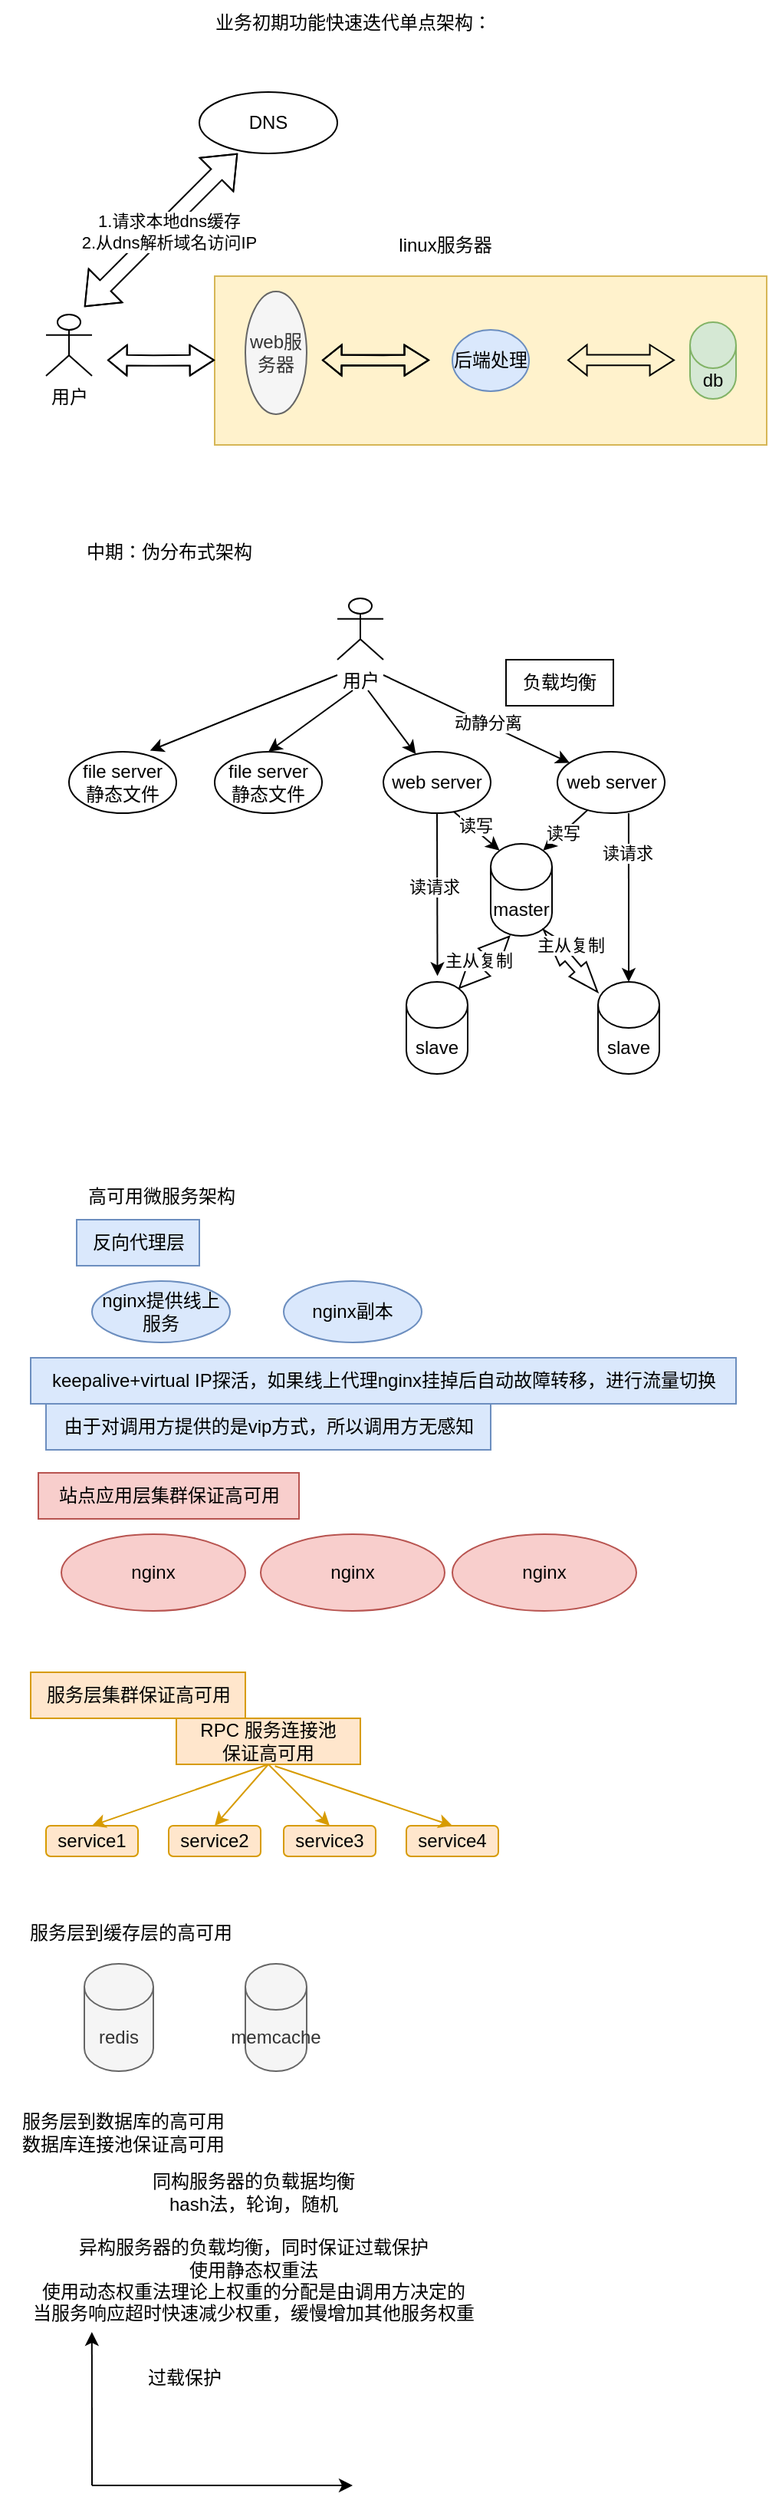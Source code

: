 <mxfile version="21.1.2" type="github">
  <diagram name="第 1 页" id="cQxfvJxdY1xJ38MGjz2m">
    <mxGraphModel dx="1261" dy="1438" grid="1" gridSize="10" guides="1" tooltips="1" connect="1" arrows="1" fold="1" page="1" pageScale="1" pageWidth="827" pageHeight="1169" math="0" shadow="0">
      <root>
        <mxCell id="0" />
        <mxCell id="1" parent="0" />
        <mxCell id="H4VqjV41KdIA-kbAlkdW-14" value="" style="whiteSpace=wrap;html=1;fillColor=#fff2cc;strokeColor=#d6b656;" vertex="1" parent="1">
          <mxGeometry x="120" y="40" width="360" height="110" as="geometry" />
        </mxCell>
        <mxCell id="H4VqjV41KdIA-kbAlkdW-18" value="用户&lt;br&gt;" style="shape=umlActor;verticalLabelPosition=bottom;verticalAlign=top;html=1;outlineConnect=0;" vertex="1" parent="1">
          <mxGeometry x="10" y="65" width="30" height="40" as="geometry" />
        </mxCell>
        <mxCell id="H4VqjV41KdIA-kbAlkdW-29" value="DNS" style="ellipse;whiteSpace=wrap;html=1;" vertex="1" parent="1">
          <mxGeometry x="110" y="-80" width="90" height="40" as="geometry" />
        </mxCell>
        <mxCell id="H4VqjV41KdIA-kbAlkdW-31" value="" style="shape=flexArrow;endArrow=classic;startArrow=classic;html=1;rounded=0;" edge="1" parent="1">
          <mxGeometry width="100" height="100" relative="1" as="geometry">
            <mxPoint x="35" y="60" as="sourcePoint" />
            <mxPoint x="135" y="-40" as="targetPoint" />
            <Array as="points">
              <mxPoint x="85" y="10" />
            </Array>
          </mxGeometry>
        </mxCell>
        <mxCell id="H4VqjV41KdIA-kbAlkdW-32" value="1.请求本地dns缓存&lt;br&gt;2.从dns解析域名访问IP" style="edgeLabel;html=1;align=center;verticalAlign=middle;resizable=0;points=[];" vertex="1" connectable="0" parent="H4VqjV41KdIA-kbAlkdW-31">
          <mxGeometry x="0.516" y="1" relative="1" as="geometry">
            <mxPoint x="-20" y="27" as="offset" />
          </mxGeometry>
        </mxCell>
        <mxCell id="H4VqjV41KdIA-kbAlkdW-33" value="db" style="shape=cylinder3;whiteSpace=wrap;html=1;boundedLbl=1;backgroundOutline=1;size=15;fillColor=#d5e8d4;strokeColor=#82b366;" vertex="1" parent="1">
          <mxGeometry x="430" y="70" width="30" height="50" as="geometry" />
        </mxCell>
        <mxCell id="H4VqjV41KdIA-kbAlkdW-34" value="后端处理" style="ellipse;whiteSpace=wrap;html=1;fillColor=#dae8fc;strokeColor=#6c8ebf;" vertex="1" parent="1">
          <mxGeometry x="275" y="75" width="50" height="40" as="geometry" />
        </mxCell>
        <mxCell id="H4VqjV41KdIA-kbAlkdW-35" value="web服务器" style="ellipse;whiteSpace=wrap;html=1;fillColor=#f5f5f5;fontColor=#333333;strokeColor=#666666;" vertex="1" parent="1">
          <mxGeometry x="140" y="50" width="40" height="80" as="geometry" />
        </mxCell>
        <mxCell id="H4VqjV41KdIA-kbAlkdW-36" value="" style="shape=flexArrow;endArrow=classic;startArrow=classic;html=1;rounded=0;width=6.857;startSize=3.76;startWidth=12.082;endWidth=12.082;endSize=4.903;" edge="1" parent="1">
          <mxGeometry width="100" height="100" relative="1" as="geometry">
            <mxPoint x="350" y="94.71" as="sourcePoint" />
            <mxPoint x="420" y="94.71" as="targetPoint" />
            <Array as="points" />
          </mxGeometry>
        </mxCell>
        <mxCell id="H4VqjV41KdIA-kbAlkdW-39" value="" style="shape=flexArrow;endArrow=classic;startArrow=classic;html=1;rounded=0;width=6.857;startSize=3.76;startWidth=12.082;endWidth=12.082;endSize=4.903;" edge="1" parent="1">
          <mxGeometry width="100" height="100" relative="1" as="geometry">
            <mxPoint x="190" y="94.71" as="sourcePoint" />
            <mxPoint x="260" y="94.71" as="targetPoint" />
            <Array as="points" />
          </mxGeometry>
        </mxCell>
        <mxCell id="H4VqjV41KdIA-kbAlkdW-44" value="" style="shape=flexArrow;endArrow=classic;startArrow=classic;html=1;rounded=0;width=6.857;startSize=3.76;startWidth=12.082;endWidth=12.082;endSize=4.903;" edge="1" parent="1">
          <mxGeometry width="100" height="100" relative="1" as="geometry">
            <mxPoint x="190" y="94.71" as="sourcePoint" />
            <mxPoint x="260" y="94.71" as="targetPoint" />
            <Array as="points">
              <mxPoint x="230" y="95" />
            </Array>
          </mxGeometry>
        </mxCell>
        <mxCell id="H4VqjV41KdIA-kbAlkdW-45" value="" style="shape=flexArrow;endArrow=classic;startArrow=classic;html=1;rounded=0;width=6.857;startSize=3.76;startWidth=12.082;endWidth=12.082;endSize=4.903;" edge="1" parent="1">
          <mxGeometry width="100" height="100" relative="1" as="geometry">
            <mxPoint x="50" y="94.71" as="sourcePoint" />
            <mxPoint x="120" y="94.71" as="targetPoint" />
            <Array as="points">
              <mxPoint x="80" y="95" />
            </Array>
          </mxGeometry>
        </mxCell>
        <mxCell id="H4VqjV41KdIA-kbAlkdW-49" value="linux服务器" style="text;html=1;align=center;verticalAlign=middle;resizable=0;points=[];autosize=1;strokeColor=none;fillColor=none;" vertex="1" parent="1">
          <mxGeometry x="230" y="5" width="80" height="30" as="geometry" />
        </mxCell>
        <mxCell id="H4VqjV41KdIA-kbAlkdW-50" value="业务初期功能快速迭代单点架构：" style="text;html=1;align=center;verticalAlign=middle;resizable=0;points=[];autosize=1;strokeColor=none;fillColor=none;" vertex="1" parent="1">
          <mxGeometry x="110" y="-140" width="200" height="30" as="geometry" />
        </mxCell>
        <mxCell id="H4VqjV41KdIA-kbAlkdW-51" value="中期：伪分布式架构" style="text;html=1;align=center;verticalAlign=middle;resizable=0;points=[];autosize=1;strokeColor=none;fillColor=none;" vertex="1" parent="1">
          <mxGeometry x="25" y="205" width="130" height="30" as="geometry" />
        </mxCell>
        <mxCell id="H4VqjV41KdIA-kbAlkdW-52" value="用户&lt;br&gt;" style="shape=umlActor;verticalLabelPosition=bottom;verticalAlign=top;html=1;outlineConnect=0;" vertex="1" parent="1">
          <mxGeometry x="200" y="250" width="30" height="40" as="geometry" />
        </mxCell>
        <mxCell id="H4VqjV41KdIA-kbAlkdW-54" value="file server&lt;br&gt;静态文件" style="ellipse;whiteSpace=wrap;html=1;" vertex="1" parent="1">
          <mxGeometry x="120" y="350" width="70" height="40" as="geometry" />
        </mxCell>
        <mxCell id="H4VqjV41KdIA-kbAlkdW-55" value="file server&lt;br&gt;静态文件" style="ellipse;whiteSpace=wrap;html=1;" vertex="1" parent="1">
          <mxGeometry x="25" y="350" width="70" height="40" as="geometry" />
        </mxCell>
        <mxCell id="H4VqjV41KdIA-kbAlkdW-56" value="web server" style="ellipse;whiteSpace=wrap;html=1;" vertex="1" parent="1">
          <mxGeometry x="230" y="350" width="70" height="40" as="geometry" />
        </mxCell>
        <mxCell id="H4VqjV41KdIA-kbAlkdW-57" value="web server" style="ellipse;whiteSpace=wrap;html=1;" vertex="1" parent="1">
          <mxGeometry x="343.5" y="350" width="70" height="40" as="geometry" />
        </mxCell>
        <mxCell id="H4VqjV41KdIA-kbAlkdW-62" value="" style="endArrow=classic;html=1;rounded=0;entryX=0.5;entryY=0;entryDx=0;entryDy=0;" edge="1" parent="1" target="H4VqjV41KdIA-kbAlkdW-54">
          <mxGeometry width="50" height="50" relative="1" as="geometry">
            <mxPoint x="210" y="310" as="sourcePoint" />
            <mxPoint x="210" y="330" as="targetPoint" />
          </mxGeometry>
        </mxCell>
        <mxCell id="H4VqjV41KdIA-kbAlkdW-64" value="" style="endArrow=classic;html=1;rounded=0;" edge="1" parent="1" target="H4VqjV41KdIA-kbAlkdW-56">
          <mxGeometry width="50" height="50" relative="1" as="geometry">
            <mxPoint x="220" y="310" as="sourcePoint" />
            <mxPoint x="175" y="370" as="targetPoint" />
          </mxGeometry>
        </mxCell>
        <mxCell id="H4VqjV41KdIA-kbAlkdW-65" value="" style="endArrow=classic;html=1;rounded=0;" edge="1" parent="1" target="H4VqjV41KdIA-kbAlkdW-57">
          <mxGeometry width="50" height="50" relative="1" as="geometry">
            <mxPoint x="230" y="300" as="sourcePoint" />
            <mxPoint x="185" y="380" as="targetPoint" />
          </mxGeometry>
        </mxCell>
        <mxCell id="H4VqjV41KdIA-kbAlkdW-67" value="动静分离" style="edgeLabel;html=1;align=center;verticalAlign=middle;resizable=0;points=[];" vertex="1" connectable="0" parent="H4VqjV41KdIA-kbAlkdW-65">
          <mxGeometry x="0.107" y="1" relative="1" as="geometry">
            <mxPoint as="offset" />
          </mxGeometry>
        </mxCell>
        <mxCell id="H4VqjV41KdIA-kbAlkdW-66" value="" style="endArrow=classic;html=1;rounded=0;entryX=0.755;entryY=-0.018;entryDx=0;entryDy=0;entryPerimeter=0;" edge="1" parent="1" target="H4VqjV41KdIA-kbAlkdW-55">
          <mxGeometry width="50" height="50" relative="1" as="geometry">
            <mxPoint x="200" y="300" as="sourcePoint" />
            <mxPoint x="195" y="390" as="targetPoint" />
            <Array as="points">
              <mxPoint x="150" y="320" />
            </Array>
          </mxGeometry>
        </mxCell>
        <mxCell id="H4VqjV41KdIA-kbAlkdW-68" value="负载均衡" style="whiteSpace=wrap;html=1;" vertex="1" parent="1">
          <mxGeometry x="310" y="290" width="70" height="30" as="geometry" />
        </mxCell>
        <mxCell id="H4VqjV41KdIA-kbAlkdW-69" value="" style="endArrow=classic;html=1;rounded=0;exitX=0.5;exitY=1;exitDx=0;exitDy=0;entryX=0.507;entryY=-0.064;entryDx=0;entryDy=0;entryPerimeter=0;" edge="1" parent="1" source="H4VqjV41KdIA-kbAlkdW-56" target="H4VqjV41KdIA-kbAlkdW-70">
          <mxGeometry width="50" height="50" relative="1" as="geometry">
            <mxPoint x="260" y="360" as="sourcePoint" />
            <mxPoint x="265" y="480" as="targetPoint" />
          </mxGeometry>
        </mxCell>
        <mxCell id="H4VqjV41KdIA-kbAlkdW-79" value="读请求" style="edgeLabel;html=1;align=center;verticalAlign=middle;resizable=0;points=[];" vertex="1" connectable="0" parent="H4VqjV41KdIA-kbAlkdW-69">
          <mxGeometry x="-0.109" y="-2" relative="1" as="geometry">
            <mxPoint as="offset" />
          </mxGeometry>
        </mxCell>
        <mxCell id="H4VqjV41KdIA-kbAlkdW-70" value="slave" style="shape=cylinder3;whiteSpace=wrap;html=1;boundedLbl=1;backgroundOutline=1;size=15;" vertex="1" parent="1">
          <mxGeometry x="245" y="500" width="40" height="60" as="geometry" />
        </mxCell>
        <mxCell id="H4VqjV41KdIA-kbAlkdW-71" value="master" style="shape=cylinder3;whiteSpace=wrap;html=1;boundedLbl=1;backgroundOutline=1;size=15;" vertex="1" parent="1">
          <mxGeometry x="300" y="410" width="40" height="60" as="geometry" />
        </mxCell>
        <mxCell id="H4VqjV41KdIA-kbAlkdW-72" value="slave" style="shape=cylinder3;whiteSpace=wrap;html=1;boundedLbl=1;backgroundOutline=1;size=15;" vertex="1" parent="1">
          <mxGeometry x="370" y="500" width="40" height="60" as="geometry" />
        </mxCell>
        <mxCell id="H4VqjV41KdIA-kbAlkdW-73" value="" style="shape=flexArrow;endArrow=classic;startArrow=classic;html=1;rounded=0;width=9.143;endSize=6.206;endWidth=7.918;startWidth=7.918;startSize=6.206;exitX=0.855;exitY=0;exitDx=0;exitDy=4.35;exitPerimeter=0;" edge="1" parent="1" source="H4VqjV41KdIA-kbAlkdW-70">
          <mxGeometry width="100" height="100" relative="1" as="geometry">
            <mxPoint x="275" y="510" as="sourcePoint" />
            <mxPoint x="312.5" y="470" as="targetPoint" />
          </mxGeometry>
        </mxCell>
        <mxCell id="H4VqjV41KdIA-kbAlkdW-78" value="主从复制" style="edgeLabel;html=1;align=center;verticalAlign=middle;resizable=0;points=[];" vertex="1" connectable="0" parent="H4VqjV41KdIA-kbAlkdW-73">
          <mxGeometry x="-0.068" y="4" relative="1" as="geometry">
            <mxPoint as="offset" />
          </mxGeometry>
        </mxCell>
        <mxCell id="H4VqjV41KdIA-kbAlkdW-76" value="" style="shape=flexArrow;endArrow=classic;startArrow=classic;html=1;rounded=0;width=5.714;endSize=7.863;endWidth=7.918;startWidth=7.918;startSize=6.206;entryX=0.855;entryY=1;entryDx=0;entryDy=-4.35;entryPerimeter=0;" edge="1" parent="1" source="H4VqjV41KdIA-kbAlkdW-72" target="H4VqjV41KdIA-kbAlkdW-71">
          <mxGeometry width="100" height="100" relative="1" as="geometry">
            <mxPoint x="285" y="520" as="sourcePoint" />
            <mxPoint x="322.5" y="480" as="targetPoint" />
          </mxGeometry>
        </mxCell>
        <mxCell id="H4VqjV41KdIA-kbAlkdW-77" value="主从复制" style="edgeLabel;html=1;align=center;verticalAlign=middle;resizable=0;points=[];" vertex="1" connectable="0" parent="H4VqjV41KdIA-kbAlkdW-76">
          <mxGeometry x="0.307" y="-6" relative="1" as="geometry">
            <mxPoint as="offset" />
          </mxGeometry>
        </mxCell>
        <mxCell id="H4VqjV41KdIA-kbAlkdW-80" value="" style="endArrow=classic;html=1;rounded=0;exitX=0.664;exitY=1;exitDx=0;exitDy=0;exitPerimeter=0;" edge="1" parent="1" source="H4VqjV41KdIA-kbAlkdW-57">
          <mxGeometry width="50" height="50" relative="1" as="geometry">
            <mxPoint x="360" y="460" as="sourcePoint" />
            <mxPoint x="390" y="500" as="targetPoint" />
          </mxGeometry>
        </mxCell>
        <mxCell id="H4VqjV41KdIA-kbAlkdW-81" value="读请求" style="edgeLabel;html=1;align=center;verticalAlign=middle;resizable=0;points=[];" vertex="1" connectable="0" parent="H4VqjV41KdIA-kbAlkdW-80">
          <mxGeometry x="-0.534" y="-1" relative="1" as="geometry">
            <mxPoint as="offset" />
          </mxGeometry>
        </mxCell>
        <mxCell id="H4VqjV41KdIA-kbAlkdW-82" value="" style="endArrow=classic;html=1;rounded=0;entryX=0.145;entryY=0;entryDx=0;entryDy=4.35;entryPerimeter=0;exitX=0.659;exitY=0.982;exitDx=0;exitDy=0;exitPerimeter=0;" edge="1" parent="1" source="H4VqjV41KdIA-kbAlkdW-56" target="H4VqjV41KdIA-kbAlkdW-71">
          <mxGeometry width="50" height="50" relative="1" as="geometry">
            <mxPoint x="260" y="440" as="sourcePoint" />
            <mxPoint x="310" y="390" as="targetPoint" />
            <Array as="points" />
          </mxGeometry>
        </mxCell>
        <mxCell id="H4VqjV41KdIA-kbAlkdW-85" value="读写" style="edgeLabel;html=1;align=center;verticalAlign=middle;resizable=0;points=[];" vertex="1" connectable="0" parent="H4VqjV41KdIA-kbAlkdW-82">
          <mxGeometry x="-0.179" y="2" relative="1" as="geometry">
            <mxPoint as="offset" />
          </mxGeometry>
        </mxCell>
        <mxCell id="H4VqjV41KdIA-kbAlkdW-83" value="" style="endArrow=classic;html=1;rounded=0;entryX=0.855;entryY=0;entryDx=0;entryDy=4.35;entryPerimeter=0;exitX=0.279;exitY=0.954;exitDx=0;exitDy=0;exitPerimeter=0;" edge="1" parent="1" source="H4VqjV41KdIA-kbAlkdW-57" target="H4VqjV41KdIA-kbAlkdW-71">
          <mxGeometry width="50" height="50" relative="1" as="geometry">
            <mxPoint x="330" y="385" as="sourcePoint" />
            <mxPoint x="360" y="410" as="targetPoint" />
            <Array as="points" />
          </mxGeometry>
        </mxCell>
        <mxCell id="H4VqjV41KdIA-kbAlkdW-84" value="读写" style="edgeLabel;html=1;align=center;verticalAlign=middle;resizable=0;points=[];" vertex="1" connectable="0" parent="H4VqjV41KdIA-kbAlkdW-83">
          <mxGeometry x="0.122" relative="1" as="geometry">
            <mxPoint as="offset" />
          </mxGeometry>
        </mxCell>
        <mxCell id="H4VqjV41KdIA-kbAlkdW-87" value="高可用微服务架构" style="text;html=1;align=center;verticalAlign=middle;resizable=0;points=[];autosize=1;strokeColor=none;fillColor=none;" vertex="1" parent="1">
          <mxGeometry x="25" y="625" width="120" height="30" as="geometry" />
        </mxCell>
        <mxCell id="H4VqjV41KdIA-kbAlkdW-88" value="反向代理层" style="text;html=1;align=center;verticalAlign=middle;resizable=0;points=[];autosize=1;strokeColor=#6c8ebf;fillColor=#dae8fc;" vertex="1" parent="1">
          <mxGeometry x="30" y="655" width="80" height="30" as="geometry" />
        </mxCell>
        <mxCell id="H4VqjV41KdIA-kbAlkdW-89" value="nginx副本" style="ellipse;whiteSpace=wrap;html=1;fillColor=#dae8fc;strokeColor=#6c8ebf;" vertex="1" parent="1">
          <mxGeometry x="165" y="695" width="90" height="40" as="geometry" />
        </mxCell>
        <mxCell id="H4VqjV41KdIA-kbAlkdW-90" value="nginx提供线上服务" style="ellipse;whiteSpace=wrap;html=1;fillColor=#dae8fc;strokeColor=#6c8ebf;" vertex="1" parent="1">
          <mxGeometry x="40" y="695" width="90" height="40" as="geometry" />
        </mxCell>
        <mxCell id="H4VqjV41KdIA-kbAlkdW-91" value="keepalive+virtual IP探活，如果线上代理nginx挂掉后自动故障转移，进行流量切换" style="text;html=1;align=center;verticalAlign=middle;resizable=0;points=[];autosize=1;strokeColor=#6c8ebf;fillColor=#dae8fc;" vertex="1" parent="1">
          <mxGeometry y="745" width="460" height="30" as="geometry" />
        </mxCell>
        <mxCell id="H4VqjV41KdIA-kbAlkdW-92" value="由于对调用方提供的是vip方式，所以调用方无感知" style="text;html=1;align=center;verticalAlign=middle;resizable=0;points=[];autosize=1;strokeColor=#6c8ebf;fillColor=#dae8fc;" vertex="1" parent="1">
          <mxGeometry x="10" y="775" width="290" height="30" as="geometry" />
        </mxCell>
        <mxCell id="H4VqjV41KdIA-kbAlkdW-93" value="站点应用层集群保证高可用" style="text;html=1;align=center;verticalAlign=middle;resizable=0;points=[];autosize=1;strokeColor=#b85450;fillColor=#f8cecc;" vertex="1" parent="1">
          <mxGeometry x="5" y="820" width="170" height="30" as="geometry" />
        </mxCell>
        <mxCell id="H4VqjV41KdIA-kbAlkdW-94" value="nginx" style="ellipse;whiteSpace=wrap;html=1;fillColor=#f8cecc;strokeColor=#b85450;" vertex="1" parent="1">
          <mxGeometry x="20" y="860" width="120" height="50" as="geometry" />
        </mxCell>
        <mxCell id="H4VqjV41KdIA-kbAlkdW-95" value="nginx" style="ellipse;whiteSpace=wrap;html=1;fillColor=#f8cecc;strokeColor=#b85450;" vertex="1" parent="1">
          <mxGeometry x="150" y="860" width="120" height="50" as="geometry" />
        </mxCell>
        <mxCell id="H4VqjV41KdIA-kbAlkdW-96" value="nginx" style="ellipse;whiteSpace=wrap;html=1;fillColor=#f8cecc;strokeColor=#b85450;" vertex="1" parent="1">
          <mxGeometry x="275" y="860" width="120" height="50" as="geometry" />
        </mxCell>
        <mxCell id="H4VqjV41KdIA-kbAlkdW-98" value="服务层集群保证高可用" style="text;html=1;align=center;verticalAlign=middle;resizable=0;points=[];autosize=1;strokeColor=#d79b00;fillColor=#ffe6cc;" vertex="1" parent="1">
          <mxGeometry y="950" width="140" height="30" as="geometry" />
        </mxCell>
        <mxCell id="H4VqjV41KdIA-kbAlkdW-100" value="RPC 服务连接池&lt;br&gt;保证高可用" style="rounded=0;whiteSpace=wrap;html=1;fillColor=#ffe6cc;strokeColor=#d79b00;" vertex="1" parent="1">
          <mxGeometry x="95" y="980" width="120" height="30" as="geometry" />
        </mxCell>
        <mxCell id="H4VqjV41KdIA-kbAlkdW-102" value="service1" style="rounded=1;whiteSpace=wrap;html=1;fillColor=#ffe6cc;strokeColor=#d79b00;" vertex="1" parent="1">
          <mxGeometry x="10" y="1050" width="60" height="20" as="geometry" />
        </mxCell>
        <mxCell id="H4VqjV41KdIA-kbAlkdW-103" value="service2" style="rounded=1;whiteSpace=wrap;html=1;fillColor=#ffe6cc;strokeColor=#d79b00;" vertex="1" parent="1">
          <mxGeometry x="90" y="1050" width="60" height="20" as="geometry" />
        </mxCell>
        <mxCell id="H4VqjV41KdIA-kbAlkdW-104" value="service3" style="rounded=1;whiteSpace=wrap;html=1;fillColor=#ffe6cc;strokeColor=#d79b00;" vertex="1" parent="1">
          <mxGeometry x="165" y="1050" width="60" height="20" as="geometry" />
        </mxCell>
        <mxCell id="H4VqjV41KdIA-kbAlkdW-105" value="service4" style="rounded=1;whiteSpace=wrap;html=1;fillColor=#ffe6cc;strokeColor=#d79b00;" vertex="1" parent="1">
          <mxGeometry x="245" y="1050" width="60" height="20" as="geometry" />
        </mxCell>
        <mxCell id="H4VqjV41KdIA-kbAlkdW-106" value="" style="endArrow=classic;html=1;rounded=0;entryX=0.5;entryY=0;entryDx=0;entryDy=0;exitX=0.5;exitY=1;exitDx=0;exitDy=0;fillColor=#ffe6cc;strokeColor=#d79b00;" edge="1" parent="1" source="H4VqjV41KdIA-kbAlkdW-100" target="H4VqjV41KdIA-kbAlkdW-102">
          <mxGeometry width="50" height="50" relative="1" as="geometry">
            <mxPoint x="130" y="1080" as="sourcePoint" />
            <mxPoint x="180" y="1030" as="targetPoint" />
          </mxGeometry>
        </mxCell>
        <mxCell id="H4VqjV41KdIA-kbAlkdW-107" value="" style="endArrow=classic;html=1;rounded=0;entryX=0.5;entryY=0;entryDx=0;entryDy=0;exitX=0.5;exitY=1;exitDx=0;exitDy=0;fillColor=#ffe6cc;strokeColor=#d79b00;" edge="1" parent="1" source="H4VqjV41KdIA-kbAlkdW-100" target="H4VqjV41KdIA-kbAlkdW-103">
          <mxGeometry width="50" height="50" relative="1" as="geometry">
            <mxPoint x="80" y="1035" as="sourcePoint" />
            <mxPoint x="50" y="1060" as="targetPoint" />
          </mxGeometry>
        </mxCell>
        <mxCell id="H4VqjV41KdIA-kbAlkdW-108" value="" style="endArrow=classic;html=1;rounded=0;entryX=0.5;entryY=0;entryDx=0;entryDy=0;exitX=0.536;exitY=1.038;exitDx=0;exitDy=0;exitPerimeter=0;fillColor=#ffe6cc;strokeColor=#d79b00;" edge="1" parent="1" source="H4VqjV41KdIA-kbAlkdW-100" target="H4VqjV41KdIA-kbAlkdW-105">
          <mxGeometry width="50" height="50" relative="1" as="geometry">
            <mxPoint x="70" y="1030" as="sourcePoint" />
            <mxPoint x="60" y="1070" as="targetPoint" />
          </mxGeometry>
        </mxCell>
        <mxCell id="H4VqjV41KdIA-kbAlkdW-109" value="" style="endArrow=classic;html=1;rounded=0;entryX=0.5;entryY=0;entryDx=0;entryDy=0;exitX=0.5;exitY=1;exitDx=0;exitDy=0;fillColor=#ffe6cc;strokeColor=#d79b00;" edge="1" parent="1" source="H4VqjV41KdIA-kbAlkdW-100" target="H4VqjV41KdIA-kbAlkdW-104">
          <mxGeometry width="50" height="50" relative="1" as="geometry">
            <mxPoint x="100" y="1055" as="sourcePoint" />
            <mxPoint x="70" y="1080" as="targetPoint" />
          </mxGeometry>
        </mxCell>
        <mxCell id="H4VqjV41KdIA-kbAlkdW-110" value="服务层到缓存层的高可用" style="text;html=1;align=center;verticalAlign=middle;resizable=0;points=[];autosize=1;strokeColor=none;fillColor=none;" vertex="1" parent="1">
          <mxGeometry x="-15" y="1105" width="160" height="30" as="geometry" />
        </mxCell>
        <mxCell id="H4VqjV41KdIA-kbAlkdW-111" value="memcache" style="shape=cylinder3;whiteSpace=wrap;html=1;boundedLbl=1;backgroundOutline=1;size=15;fillColor=#f5f5f5;fontColor=#333333;strokeColor=#666666;" vertex="1" parent="1">
          <mxGeometry x="140" y="1140" width="40" height="70" as="geometry" />
        </mxCell>
        <mxCell id="H4VqjV41KdIA-kbAlkdW-112" value="redis" style="shape=cylinder3;whiteSpace=wrap;html=1;boundedLbl=1;backgroundOutline=1;size=15;fillColor=#f5f5f5;fontColor=#333333;strokeColor=#666666;" vertex="1" parent="1">
          <mxGeometry x="35" y="1140" width="45" height="70" as="geometry" />
        </mxCell>
        <mxCell id="H4VqjV41KdIA-kbAlkdW-113" value="服务层到数据库的高可用&lt;br&gt;数据库连接池保证高可用" style="text;html=1;align=center;verticalAlign=middle;resizable=0;points=[];autosize=1;strokeColor=none;fillColor=none;" vertex="1" parent="1">
          <mxGeometry x="-20" y="1230" width="160" height="40" as="geometry" />
        </mxCell>
        <mxCell id="H4VqjV41KdIA-kbAlkdW-117" value="同构服务器的负载据均衡&lt;br&gt;hash法，轮询，随机&lt;br&gt;&lt;br&gt;异构服务器的负载均衡，同时保证过载保护&lt;br&gt;使用静态权重法&lt;br&gt;使用动态权重法理论上权重的分配是由调用方决定的&lt;br&gt;当服务响应超时快速减少权重，缓慢增加其他服务权重" style="text;html=1;align=center;verticalAlign=middle;resizable=0;points=[];autosize=1;strokeColor=none;fillColor=none;" vertex="1" parent="1">
          <mxGeometry x="-10" y="1270" width="310" height="110" as="geometry" />
        </mxCell>
        <mxCell id="H4VqjV41KdIA-kbAlkdW-118" value="" style="endArrow=classic;html=1;rounded=0;entryX=0.161;entryY=1;entryDx=0;entryDy=0;entryPerimeter=0;" edge="1" parent="1" target="H4VqjV41KdIA-kbAlkdW-117">
          <mxGeometry width="50" height="50" relative="1" as="geometry">
            <mxPoint x="40" y="1480" as="sourcePoint" />
            <mxPoint x="170" y="1380" as="targetPoint" />
          </mxGeometry>
        </mxCell>
        <mxCell id="H4VqjV41KdIA-kbAlkdW-119" value="" style="endArrow=classic;html=1;rounded=0;" edge="1" parent="1">
          <mxGeometry width="50" height="50" relative="1" as="geometry">
            <mxPoint x="40" y="1480" as="sourcePoint" />
            <mxPoint x="210" y="1480" as="targetPoint" />
          </mxGeometry>
        </mxCell>
        <mxCell id="H4VqjV41KdIA-kbAlkdW-121" value="过载保护" style="text;html=1;align=center;verticalAlign=middle;resizable=0;points=[];autosize=1;strokeColor=none;fillColor=none;" vertex="1" parent="1">
          <mxGeometry x="65" y="1395" width="70" height="30" as="geometry" />
        </mxCell>
      </root>
    </mxGraphModel>
  </diagram>
</mxfile>
